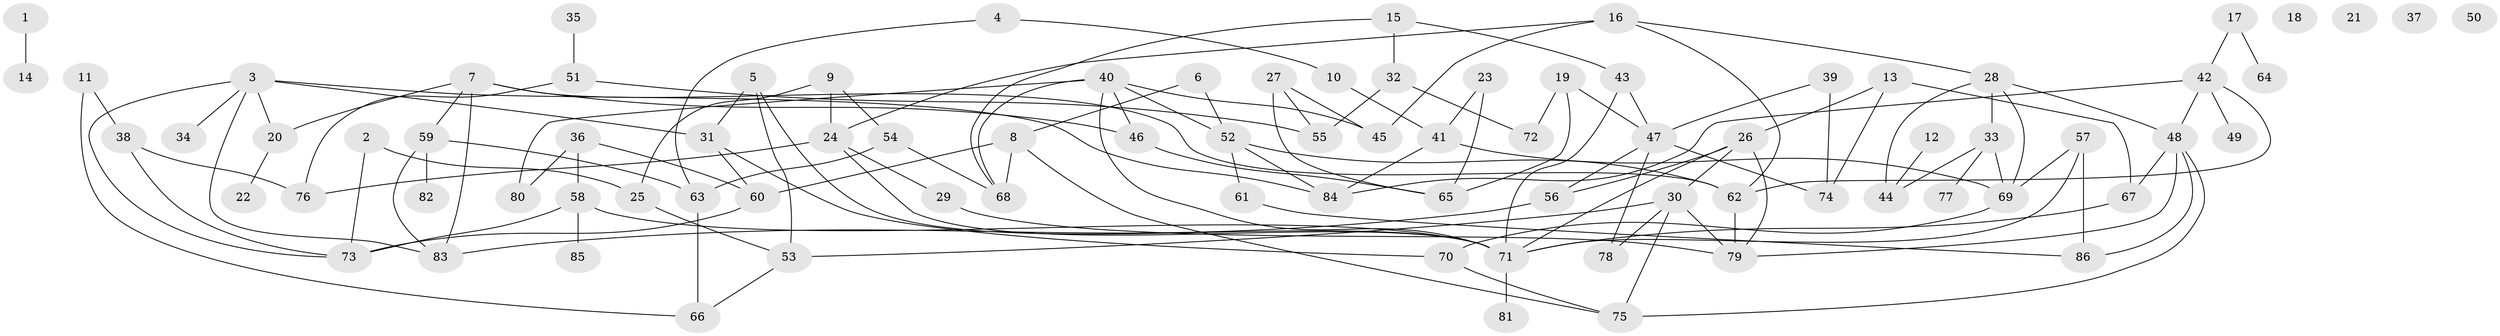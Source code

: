 // Generated by graph-tools (version 1.1) at 2025/33/03/09/25 02:33:56]
// undirected, 86 vertices, 132 edges
graph export_dot {
graph [start="1"]
  node [color=gray90,style=filled];
  1;
  2;
  3;
  4;
  5;
  6;
  7;
  8;
  9;
  10;
  11;
  12;
  13;
  14;
  15;
  16;
  17;
  18;
  19;
  20;
  21;
  22;
  23;
  24;
  25;
  26;
  27;
  28;
  29;
  30;
  31;
  32;
  33;
  34;
  35;
  36;
  37;
  38;
  39;
  40;
  41;
  42;
  43;
  44;
  45;
  46;
  47;
  48;
  49;
  50;
  51;
  52;
  53;
  54;
  55;
  56;
  57;
  58;
  59;
  60;
  61;
  62;
  63;
  64;
  65;
  66;
  67;
  68;
  69;
  70;
  71;
  72;
  73;
  74;
  75;
  76;
  77;
  78;
  79;
  80;
  81;
  82;
  83;
  84;
  85;
  86;
  1 -- 14;
  2 -- 25;
  2 -- 73;
  3 -- 20;
  3 -- 31;
  3 -- 34;
  3 -- 73;
  3 -- 83;
  3 -- 84;
  4 -- 10;
  4 -- 63;
  5 -- 31;
  5 -- 53;
  5 -- 71;
  6 -- 8;
  6 -- 52;
  7 -- 20;
  7 -- 46;
  7 -- 59;
  7 -- 62;
  7 -- 83;
  8 -- 60;
  8 -- 68;
  8 -- 75;
  9 -- 24;
  9 -- 25;
  9 -- 54;
  10 -- 41;
  11 -- 38;
  11 -- 66;
  12 -- 44;
  13 -- 26;
  13 -- 67;
  13 -- 74;
  15 -- 32;
  15 -- 43;
  15 -- 68;
  16 -- 24;
  16 -- 28;
  16 -- 45;
  16 -- 62;
  17 -- 42;
  17 -- 64;
  19 -- 47;
  19 -- 65;
  19 -- 72;
  20 -- 22;
  23 -- 41;
  23 -- 65;
  24 -- 29;
  24 -- 71;
  24 -- 76;
  25 -- 53;
  26 -- 30;
  26 -- 56;
  26 -- 71;
  26 -- 79;
  27 -- 45;
  27 -- 55;
  27 -- 65;
  28 -- 33;
  28 -- 44;
  28 -- 48;
  28 -- 69;
  29 -- 79;
  30 -- 53;
  30 -- 75;
  30 -- 78;
  30 -- 79;
  31 -- 60;
  31 -- 70;
  32 -- 55;
  32 -- 72;
  33 -- 44;
  33 -- 69;
  33 -- 77;
  35 -- 51;
  36 -- 58;
  36 -- 60;
  36 -- 80;
  38 -- 73;
  38 -- 76;
  39 -- 47;
  39 -- 74;
  40 -- 45;
  40 -- 46;
  40 -- 52;
  40 -- 68;
  40 -- 71;
  40 -- 80;
  41 -- 69;
  41 -- 84;
  42 -- 48;
  42 -- 49;
  42 -- 62;
  42 -- 84;
  43 -- 47;
  43 -- 71;
  46 -- 65;
  47 -- 56;
  47 -- 74;
  47 -- 78;
  48 -- 67;
  48 -- 75;
  48 -- 79;
  48 -- 86;
  51 -- 55;
  51 -- 76;
  52 -- 61;
  52 -- 62;
  52 -- 84;
  53 -- 66;
  54 -- 63;
  54 -- 68;
  56 -- 83;
  57 -- 69;
  57 -- 71;
  57 -- 86;
  58 -- 71;
  58 -- 73;
  58 -- 85;
  59 -- 63;
  59 -- 82;
  59 -- 83;
  60 -- 73;
  61 -- 86;
  62 -- 79;
  63 -- 66;
  67 -- 71;
  69 -- 70;
  70 -- 75;
  71 -- 81;
}
